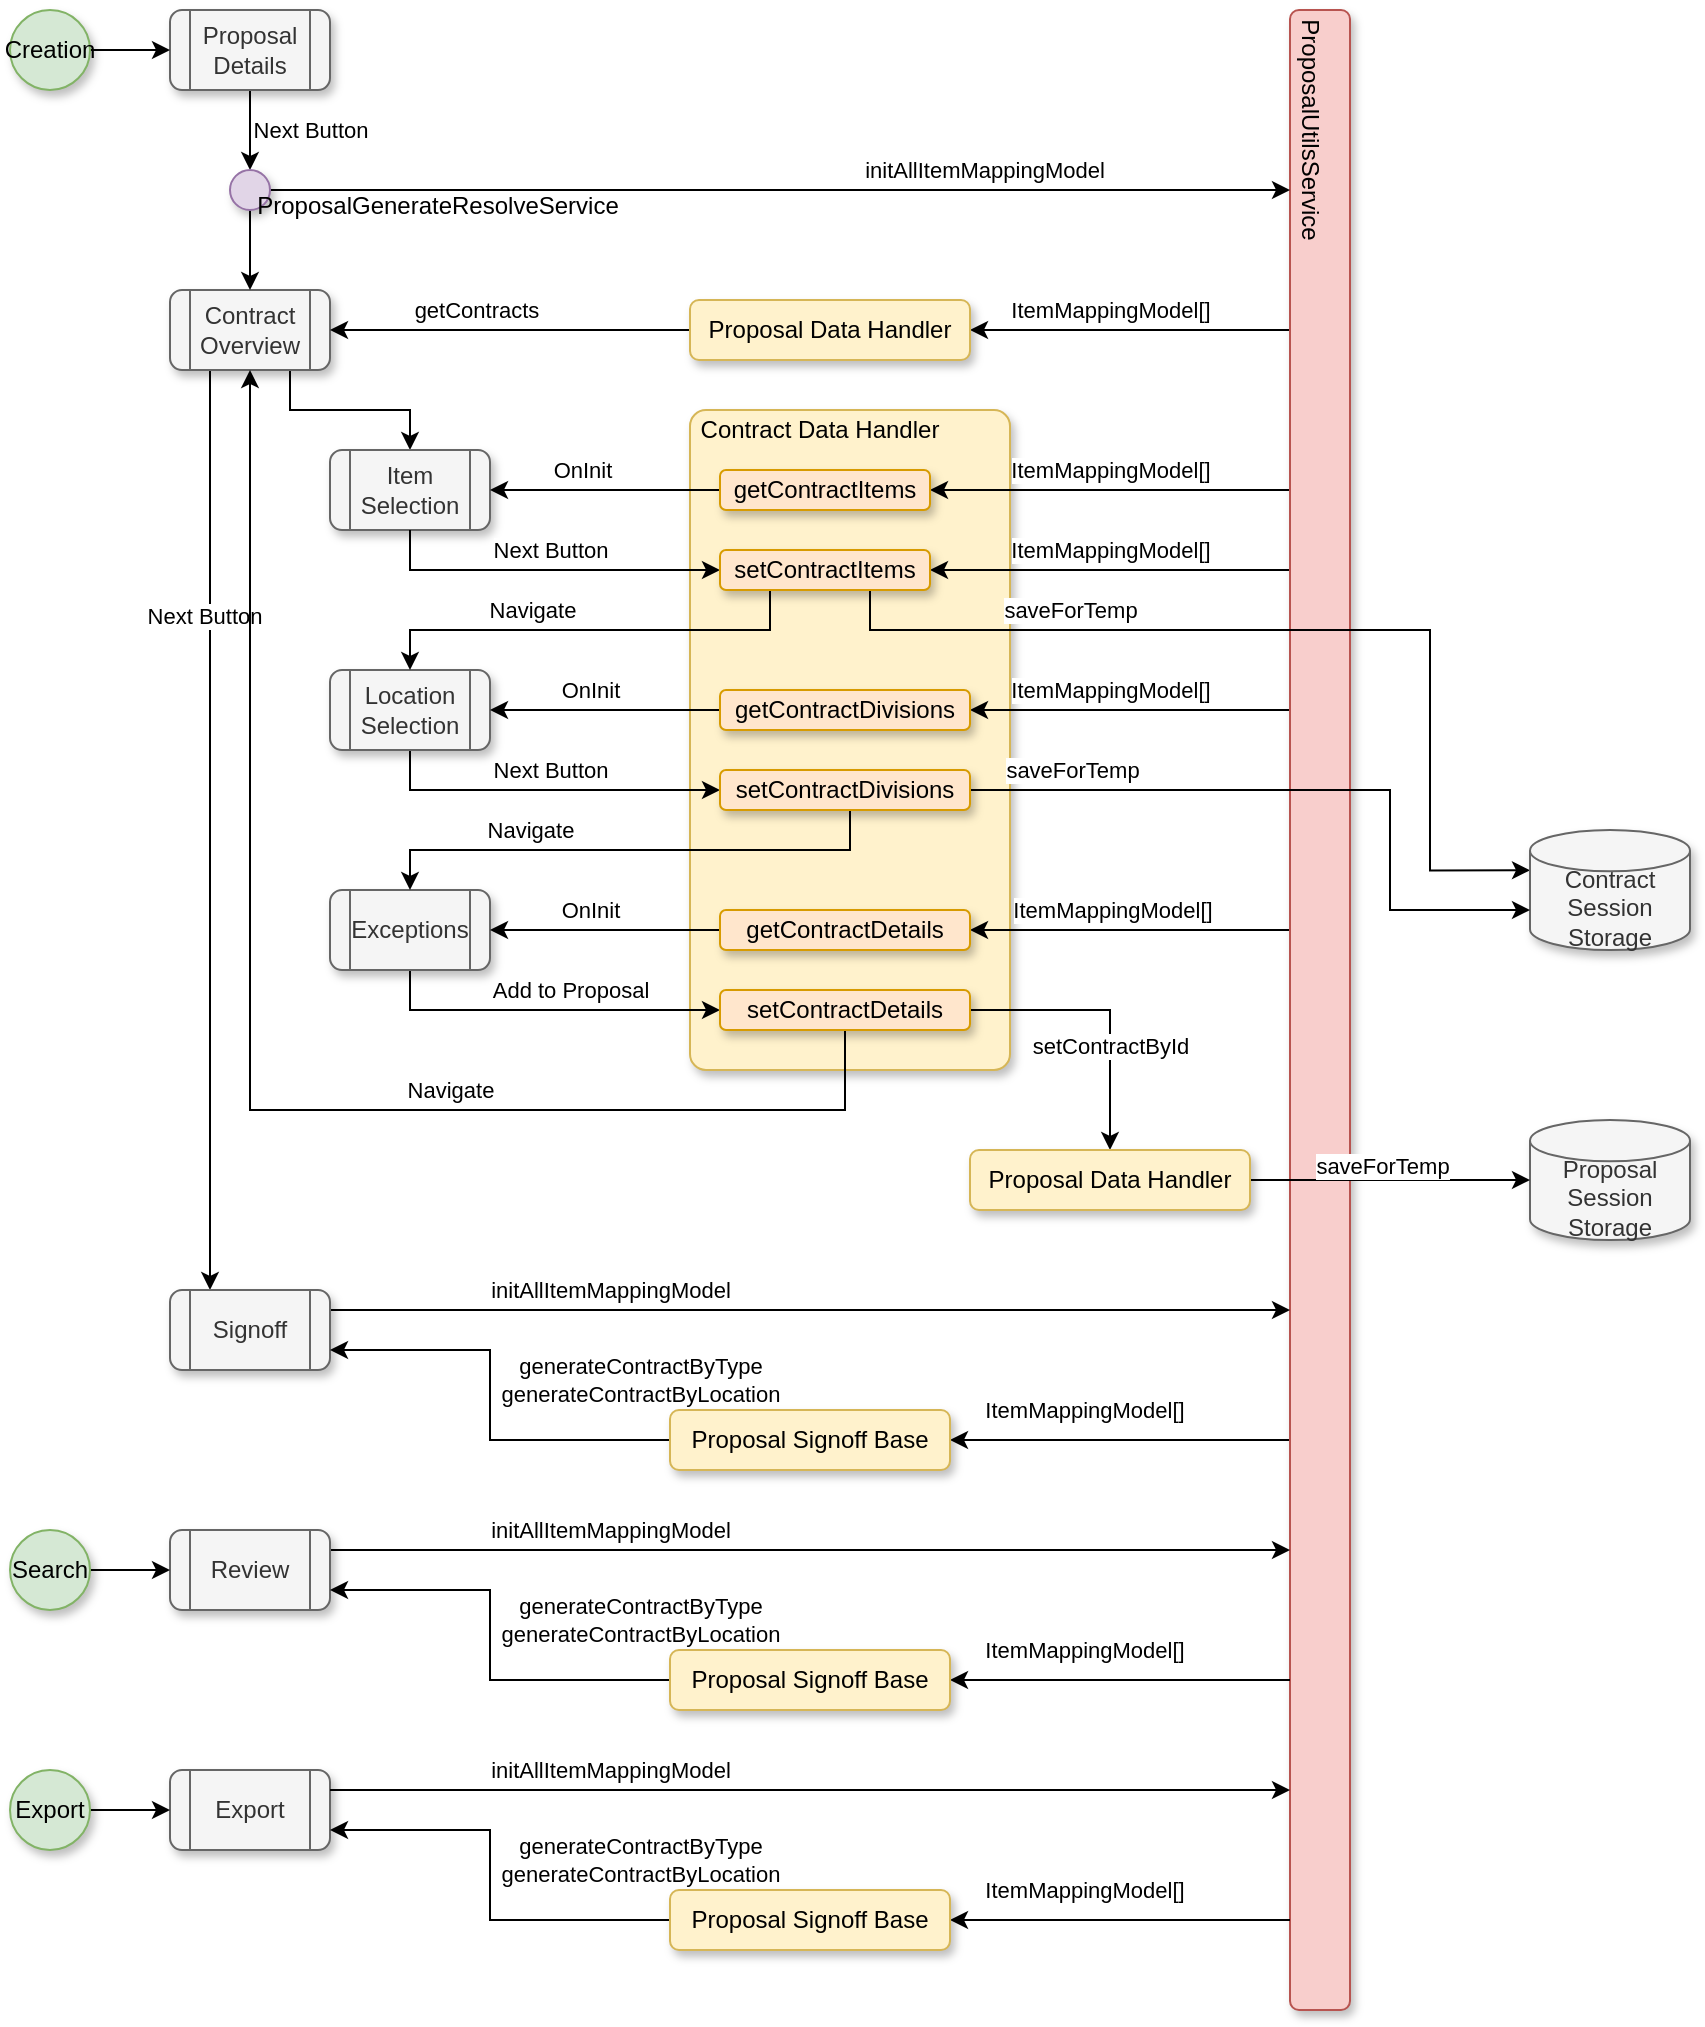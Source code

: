 <mxfile version="15.5.1" type="github"><diagram id="1pI1nAAoNkUCyqrbhEYH" name="Page-1"><mxGraphModel dx="2723" dy="1176" grid="1" gridSize="10" guides="1" tooltips="1" connect="1" arrows="1" fold="1" page="1" pageScale="1" pageWidth="827" pageHeight="1169" math="0" shadow="0"><root><mxCell id="0"/><mxCell id="1" parent="0"/><mxCell id="h2SNggaQ-RGqk0sQFzIF-45" value="" style="rounded=1;whiteSpace=wrap;html=1;shadow=1;glass=0;sketch=0;strokeColor=#d6b656;fillColor=#fff2cc;arcSize=5;" vertex="1" parent="1"><mxGeometry x="340" y="240" width="160" height="330" as="geometry"/></mxCell><mxCell id="h2SNggaQ-RGqk0sQFzIF-29" style="edgeStyle=orthogonalEdgeStyle;rounded=0;orthogonalLoop=1;jettySize=auto;html=1;entryX=1;entryY=0.5;entryDx=0;entryDy=0;" edge="1" parent="1" source="h2SNggaQ-RGqk0sQFzIF-1" target="h2SNggaQ-RGqk0sQFzIF-25"><mxGeometry relative="1" as="geometry"><Array as="points"><mxPoint x="520" y="200"/><mxPoint x="520" y="200"/></Array></mxGeometry></mxCell><mxCell id="h2SNggaQ-RGqk0sQFzIF-30" value="ItemMappingModel[]" style="edgeLabel;html=1;align=center;verticalAlign=middle;resizable=0;points=[];" vertex="1" connectable="0" parent="h2SNggaQ-RGqk0sQFzIF-29"><mxGeometry x="0.24" y="-1" relative="1" as="geometry"><mxPoint x="9" y="-9" as="offset"/></mxGeometry></mxCell><mxCell id="h2SNggaQ-RGqk0sQFzIF-38" style="edgeStyle=orthogonalEdgeStyle;rounded=0;orthogonalLoop=1;jettySize=auto;html=1;entryX=1;entryY=0.5;entryDx=0;entryDy=0;" edge="1" parent="1" source="h2SNggaQ-RGqk0sQFzIF-1" target="h2SNggaQ-RGqk0sQFzIF-24"><mxGeometry relative="1" as="geometry"><Array as="points"><mxPoint x="600" y="280"/><mxPoint x="600" y="280"/></Array></mxGeometry></mxCell><mxCell id="h2SNggaQ-RGqk0sQFzIF-39" value="ItemMappingModel[]" style="edgeLabel;html=1;align=center;verticalAlign=middle;resizable=0;points=[];" vertex="1" connectable="0" parent="h2SNggaQ-RGqk0sQFzIF-38"><mxGeometry x="0.267" y="3" relative="1" as="geometry"><mxPoint x="24" y="-13" as="offset"/></mxGeometry></mxCell><mxCell id="h2SNggaQ-RGqk0sQFzIF-47" style="edgeStyle=orthogonalEdgeStyle;rounded=0;orthogonalLoop=1;jettySize=auto;html=1;" edge="1" parent="1" source="h2SNggaQ-RGqk0sQFzIF-1" target="h2SNggaQ-RGqk0sQFzIF-40"><mxGeometry relative="1" as="geometry"><Array as="points"><mxPoint x="590" y="320"/><mxPoint x="590" y="320"/></Array></mxGeometry></mxCell><mxCell id="h2SNggaQ-RGqk0sQFzIF-48" value="ItemMappingModel[]" style="edgeLabel;html=1;align=center;verticalAlign=middle;resizable=0;points=[];" vertex="1" connectable="0" parent="h2SNggaQ-RGqk0sQFzIF-47"><mxGeometry x="0.351" y="2" relative="1" as="geometry"><mxPoint x="31" y="-12" as="offset"/></mxGeometry></mxCell><mxCell id="h2SNggaQ-RGqk0sQFzIF-54" style="edgeStyle=orthogonalEdgeStyle;rounded=0;orthogonalLoop=1;jettySize=auto;html=1;jumpStyle=none;sketch=0;shadow=0;jumpSize=6;entryX=1;entryY=0.5;entryDx=0;entryDy=0;" edge="1" parent="1" source="h2SNggaQ-RGqk0sQFzIF-1" target="h2SNggaQ-RGqk0sQFzIF-53"><mxGeometry relative="1" as="geometry"><Array as="points"><mxPoint x="510" y="390"/><mxPoint x="510" y="390"/></Array></mxGeometry></mxCell><mxCell id="h2SNggaQ-RGqk0sQFzIF-55" value="ItemMappingModel[]" style="edgeLabel;html=1;align=center;verticalAlign=middle;resizable=0;points=[];" vertex="1" connectable="0" parent="h2SNggaQ-RGqk0sQFzIF-54"><mxGeometry x="-0.312" relative="1" as="geometry"><mxPoint x="-35" y="-10" as="offset"/></mxGeometry></mxCell><mxCell id="h2SNggaQ-RGqk0sQFzIF-69" style="edgeStyle=orthogonalEdgeStyle;rounded=0;sketch=0;jumpStyle=none;jumpSize=6;orthogonalLoop=1;jettySize=auto;html=1;entryX=1;entryY=0.5;entryDx=0;entryDy=0;shadow=0;" edge="1" parent="1" source="h2SNggaQ-RGqk0sQFzIF-1" target="h2SNggaQ-RGqk0sQFzIF-68"><mxGeometry relative="1" as="geometry"><Array as="points"><mxPoint x="600" y="500"/><mxPoint x="600" y="500"/></Array></mxGeometry></mxCell><mxCell id="h2SNggaQ-RGqk0sQFzIF-70" value="ItemMappingModel[]" style="edgeLabel;html=1;align=center;verticalAlign=middle;resizable=0;points=[];" vertex="1" connectable="0" parent="h2SNggaQ-RGqk0sQFzIF-69"><mxGeometry x="0.309" relative="1" as="geometry"><mxPoint x="15" y="-10" as="offset"/></mxGeometry></mxCell><mxCell id="h2SNggaQ-RGqk0sQFzIF-88" style="edgeStyle=orthogonalEdgeStyle;rounded=0;sketch=0;jumpStyle=none;jumpSize=6;orthogonalLoop=1;jettySize=auto;html=1;entryX=1;entryY=0.5;entryDx=0;entryDy=0;shadow=0;" edge="1" parent="1" source="h2SNggaQ-RGqk0sQFzIF-1" target="h2SNggaQ-RGqk0sQFzIF-85"><mxGeometry relative="1" as="geometry"><Array as="points"><mxPoint x="540" y="755"/><mxPoint x="540" y="755"/></Array></mxGeometry></mxCell><mxCell id="h2SNggaQ-RGqk0sQFzIF-89" value="ItemMappingModel[]" style="edgeLabel;html=1;align=center;verticalAlign=middle;resizable=0;points=[];" vertex="1" connectable="0" parent="h2SNggaQ-RGqk0sQFzIF-88"><mxGeometry x="0.3" y="-2" relative="1" as="geometry"><mxPoint x="7" y="-13" as="offset"/></mxGeometry></mxCell><mxCell id="h2SNggaQ-RGqk0sQFzIF-1" value="" style="rounded=1;whiteSpace=wrap;html=1;fillColor=#f8cecc;strokeColor=#b85450;shadow=1;" vertex="1" parent="1"><mxGeometry x="640" y="40" width="30" height="1000" as="geometry"/></mxCell><mxCell id="h2SNggaQ-RGqk0sQFzIF-18" style="edgeStyle=orthogonalEdgeStyle;rounded=0;orthogonalLoop=1;jettySize=auto;html=1;" edge="1" parent="1" source="h2SNggaQ-RGqk0sQFzIF-2" target="h2SNggaQ-RGqk0sQFzIF-17"><mxGeometry relative="1" as="geometry"/></mxCell><mxCell id="h2SNggaQ-RGqk0sQFzIF-34" value="Next Button" style="edgeLabel;html=1;align=center;verticalAlign=middle;resizable=0;points=[];" vertex="1" connectable="0" parent="h2SNggaQ-RGqk0sQFzIF-18"><mxGeometry x="-0.789" relative="1" as="geometry"><mxPoint x="30" y="16" as="offset"/></mxGeometry></mxCell><mxCell id="h2SNggaQ-RGqk0sQFzIF-2" value="Proposal Details" style="shape=process;whiteSpace=wrap;html=1;backgroundOutline=1;size=0.125;rounded=1;fillColor=#f5f5f5;strokeColor=#666666;fontColor=#333333;glass=0;shadow=1;sketch=0;" vertex="1" parent="1"><mxGeometry x="80" y="40" width="80" height="40" as="geometry"/></mxCell><mxCell id="h2SNggaQ-RGqk0sQFzIF-26" style="edgeStyle=orthogonalEdgeStyle;rounded=0;orthogonalLoop=1;jettySize=auto;html=1;exitX=0.25;exitY=1;exitDx=0;exitDy=0;entryX=0.25;entryY=0;entryDx=0;entryDy=0;" edge="1" parent="1" source="h2SNggaQ-RGqk0sQFzIF-3" target="h2SNggaQ-RGqk0sQFzIF-7"><mxGeometry relative="1" as="geometry"/></mxCell><mxCell id="h2SNggaQ-RGqk0sQFzIF-44" value="Next Button" style="edgeLabel;html=1;align=center;verticalAlign=middle;resizable=0;points=[];" vertex="1" connectable="0" parent="h2SNggaQ-RGqk0sQFzIF-26"><mxGeometry x="-0.3" y="-3" relative="1" as="geometry"><mxPoint y="-38" as="offset"/></mxGeometry></mxCell><mxCell id="h2SNggaQ-RGqk0sQFzIF-31" style="edgeStyle=orthogonalEdgeStyle;rounded=0;orthogonalLoop=1;jettySize=auto;html=1;exitX=0.75;exitY=1;exitDx=0;exitDy=0;entryX=0.5;entryY=0;entryDx=0;entryDy=0;" edge="1" parent="1" source="h2SNggaQ-RGqk0sQFzIF-3" target="h2SNggaQ-RGqk0sQFzIF-4"><mxGeometry relative="1" as="geometry"/></mxCell><mxCell id="h2SNggaQ-RGqk0sQFzIF-3" value="Contract Overview" style="shape=process;whiteSpace=wrap;html=1;backgroundOutline=1;size=0.125;rounded=1;fillColor=#f5f5f5;strokeColor=#666666;fontColor=#333333;glass=0;shadow=1;sketch=0;" vertex="1" parent="1"><mxGeometry x="80" y="180" width="80" height="40" as="geometry"/></mxCell><mxCell id="h2SNggaQ-RGqk0sQFzIF-4" value="Item Selection" style="shape=process;whiteSpace=wrap;html=1;backgroundOutline=1;size=0.125;rounded=1;fillColor=#f5f5f5;strokeColor=#666666;fontColor=#333333;glass=0;shadow=1;sketch=0;" vertex="1" parent="1"><mxGeometry x="160" y="260" width="80" height="40" as="geometry"/></mxCell><mxCell id="h2SNggaQ-RGqk0sQFzIF-41" style="edgeStyle=orthogonalEdgeStyle;rounded=0;orthogonalLoop=1;jettySize=auto;html=1;entryX=0;entryY=0.5;entryDx=0;entryDy=0;exitX=0.5;exitY=1;exitDx=0;exitDy=0;" edge="1" parent="1" source="h2SNggaQ-RGqk0sQFzIF-4" target="h2SNggaQ-RGqk0sQFzIF-40"><mxGeometry relative="1" as="geometry"><Array as="points"><mxPoint x="200" y="320"/></Array></mxGeometry></mxCell><mxCell id="h2SNggaQ-RGqk0sQFzIF-64" value="Next Button" style="edgeLabel;html=1;align=center;verticalAlign=middle;resizable=0;points=[];" vertex="1" connectable="0" parent="h2SNggaQ-RGqk0sQFzIF-41"><mxGeometry x="0.2" y="2" relative="1" as="geometry"><mxPoint x="-15" y="-8" as="offset"/></mxGeometry></mxCell><mxCell id="h2SNggaQ-RGqk0sQFzIF-59" style="edgeStyle=orthogonalEdgeStyle;rounded=0;sketch=0;jumpStyle=none;jumpSize=6;orthogonalLoop=1;jettySize=auto;html=1;entryX=0;entryY=0.5;entryDx=0;entryDy=0;shadow=0;exitX=0.5;exitY=1;exitDx=0;exitDy=0;" edge="1" parent="1" source="h2SNggaQ-RGqk0sQFzIF-5" target="h2SNggaQ-RGqk0sQFzIF-58"><mxGeometry relative="1" as="geometry"/></mxCell><mxCell id="h2SNggaQ-RGqk0sQFzIF-60" value="Next Button" style="edgeLabel;html=1;align=center;verticalAlign=middle;resizable=0;points=[];" vertex="1" connectable="0" parent="h2SNggaQ-RGqk0sQFzIF-59"><mxGeometry x="-0.289" y="1" relative="1" as="geometry"><mxPoint x="28" y="-9" as="offset"/></mxGeometry></mxCell><mxCell id="h2SNggaQ-RGqk0sQFzIF-5" value="Location Selection" style="shape=process;whiteSpace=wrap;html=1;backgroundOutline=1;size=0.125;rounded=1;fillColor=#f5f5f5;strokeColor=#666666;fontColor=#333333;glass=0;shadow=1;sketch=0;" vertex="1" parent="1"><mxGeometry x="160" y="370" width="80" height="40" as="geometry"/></mxCell><mxCell id="h2SNggaQ-RGqk0sQFzIF-35" style="edgeStyle=orthogonalEdgeStyle;rounded=0;orthogonalLoop=1;jettySize=auto;html=1;entryX=0;entryY=0.5;entryDx=0;entryDy=0;exitX=0.5;exitY=1;exitDx=0;exitDy=0;" edge="1" parent="1" source="h2SNggaQ-RGqk0sQFzIF-6" target="h2SNggaQ-RGqk0sQFzIF-74"><mxGeometry relative="1" as="geometry"/></mxCell><mxCell id="h2SNggaQ-RGqk0sQFzIF-75" value="Add to Proposal" style="edgeLabel;html=1;align=center;verticalAlign=middle;resizable=0;points=[];" vertex="1" connectable="0" parent="h2SNggaQ-RGqk0sQFzIF-35"><mxGeometry x="0.032" y="3" relative="1" as="geometry"><mxPoint x="9" y="-7" as="offset"/></mxGeometry></mxCell><mxCell id="h2SNggaQ-RGqk0sQFzIF-6" value="Exceptions" style="shape=process;whiteSpace=wrap;html=1;backgroundOutline=1;size=0.125;rounded=1;fillColor=#f5f5f5;strokeColor=#666666;fontColor=#333333;glass=0;shadow=1;sketch=0;" vertex="1" parent="1"><mxGeometry x="160" y="480" width="80" height="40" as="geometry"/></mxCell><mxCell id="h2SNggaQ-RGqk0sQFzIF-86" style="edgeStyle=orthogonalEdgeStyle;rounded=0;sketch=0;jumpStyle=none;jumpSize=6;orthogonalLoop=1;jettySize=auto;html=1;shadow=0;exitX=1;exitY=0.25;exitDx=0;exitDy=0;" edge="1" parent="1" source="h2SNggaQ-RGqk0sQFzIF-7" target="h2SNggaQ-RGqk0sQFzIF-1"><mxGeometry relative="1" as="geometry"><Array as="points"><mxPoint x="400" y="690"/><mxPoint x="400" y="690"/></Array></mxGeometry></mxCell><mxCell id="h2SNggaQ-RGqk0sQFzIF-87" value="initAllItemMappingModel" style="edgeLabel;html=1;align=center;verticalAlign=middle;resizable=0;points=[];" vertex="1" connectable="0" parent="h2SNggaQ-RGqk0sQFzIF-86"><mxGeometry x="0.179" y="-1" relative="1" as="geometry"><mxPoint x="-143" y="-11" as="offset"/></mxGeometry></mxCell><mxCell id="h2SNggaQ-RGqk0sQFzIF-7" value="Signoff" style="shape=process;whiteSpace=wrap;html=1;backgroundOutline=1;size=0.125;rounded=1;fillColor=#f5f5f5;strokeColor=#666666;fontColor=#333333;glass=0;shadow=1;sketch=0;" vertex="1" parent="1"><mxGeometry x="80" y="680" width="80" height="40" as="geometry"/></mxCell><mxCell id="h2SNggaQ-RGqk0sQFzIF-93" style="edgeStyle=orthogonalEdgeStyle;rounded=0;sketch=0;jumpStyle=none;jumpSize=6;orthogonalLoop=1;jettySize=auto;html=1;shadow=0;exitX=1;exitY=0.25;exitDx=0;exitDy=0;" edge="1" parent="1" source="h2SNggaQ-RGqk0sQFzIF-8" target="h2SNggaQ-RGqk0sQFzIF-1"><mxGeometry relative="1" as="geometry"><Array as="points"><mxPoint x="400" y="810"/><mxPoint x="400" y="810"/></Array></mxGeometry></mxCell><mxCell id="h2SNggaQ-RGqk0sQFzIF-94" value="initAllItemMappingModel" style="edgeLabel;html=1;align=center;verticalAlign=middle;resizable=0;points=[];" vertex="1" connectable="0" parent="h2SNggaQ-RGqk0sQFzIF-93"><mxGeometry x="-0.435" y="1" relative="1" as="geometry"><mxPoint x="4" y="-9" as="offset"/></mxGeometry></mxCell><mxCell id="h2SNggaQ-RGqk0sQFzIF-8" value="Review" style="shape=process;whiteSpace=wrap;html=1;backgroundOutline=1;size=0.125;rounded=1;fillColor=#f5f5f5;strokeColor=#666666;fontColor=#333333;glass=0;shadow=1;sketch=0;" vertex="1" parent="1"><mxGeometry x="80" y="800" width="80" height="40" as="geometry"/></mxCell><mxCell id="h2SNggaQ-RGqk0sQFzIF-9" value="Export" style="shape=process;whiteSpace=wrap;html=1;backgroundOutline=1;size=0.125;rounded=1;fillColor=#f5f5f5;strokeColor=#666666;fontColor=#333333;glass=0;shadow=1;sketch=0;" vertex="1" parent="1"><mxGeometry x="80" y="920" width="80" height="40" as="geometry"/></mxCell><mxCell id="h2SNggaQ-RGqk0sQFzIF-11" value="ProposalUtilsService" style="text;html=1;strokeColor=none;fillColor=none;align=center;verticalAlign=middle;whiteSpace=wrap;rounded=0;shadow=1;glass=0;sketch=0;rotation=90;" vertex="1" parent="1"><mxGeometry x="590" y="90" width="120" height="20" as="geometry"/></mxCell><mxCell id="h2SNggaQ-RGqk0sQFzIF-19" style="edgeStyle=orthogonalEdgeStyle;rounded=0;orthogonalLoop=1;jettySize=auto;html=1;entryX=0.5;entryY=0;entryDx=0;entryDy=0;" edge="1" parent="1" source="h2SNggaQ-RGqk0sQFzIF-17" target="h2SNggaQ-RGqk0sQFzIF-3"><mxGeometry relative="1" as="geometry"/></mxCell><mxCell id="h2SNggaQ-RGqk0sQFzIF-21" style="edgeStyle=orthogonalEdgeStyle;rounded=0;orthogonalLoop=1;jettySize=auto;html=1;" edge="1" parent="1" source="h2SNggaQ-RGqk0sQFzIF-17" target="h2SNggaQ-RGqk0sQFzIF-1"><mxGeometry relative="1" as="geometry"><Array as="points"><mxPoint x="250" y="130"/><mxPoint x="250" y="130"/></Array></mxGeometry></mxCell><mxCell id="h2SNggaQ-RGqk0sQFzIF-23" value="initAllItemMappingModel" style="edgeLabel;html=1;align=center;verticalAlign=middle;resizable=0;points=[];" vertex="1" connectable="0" parent="h2SNggaQ-RGqk0sQFzIF-21"><mxGeometry x="-0.317" y="1" relative="1" as="geometry"><mxPoint x="183" y="-9" as="offset"/></mxGeometry></mxCell><mxCell id="h2SNggaQ-RGqk0sQFzIF-17" value="" style="ellipse;whiteSpace=wrap;html=1;aspect=fixed;rounded=1;shadow=1;glass=0;sketch=0;strokeColor=#9673a6;fillColor=#e1d5e7;" vertex="1" parent="1"><mxGeometry x="110" y="120" width="20" height="20" as="geometry"/></mxCell><mxCell id="h2SNggaQ-RGqk0sQFzIF-20" value="ProposalGenerateResolveService" style="text;html=1;strokeColor=none;fillColor=none;align=center;verticalAlign=middle;whiteSpace=wrap;rounded=0;shadow=1;glass=0;sketch=0;" vertex="1" parent="1"><mxGeometry x="124" y="130" width="180" height="15" as="geometry"/></mxCell><mxCell id="h2SNggaQ-RGqk0sQFzIF-36" style="edgeStyle=orthogonalEdgeStyle;rounded=0;orthogonalLoop=1;jettySize=auto;html=1;entryX=1;entryY=0.5;entryDx=0;entryDy=0;" edge="1" parent="1" source="h2SNggaQ-RGqk0sQFzIF-24" target="h2SNggaQ-RGqk0sQFzIF-4"><mxGeometry relative="1" as="geometry"/></mxCell><mxCell id="h2SNggaQ-RGqk0sQFzIF-65" value="OnInit" style="edgeLabel;html=1;align=center;verticalAlign=middle;resizable=0;points=[];" vertex="1" connectable="0" parent="h2SNggaQ-RGqk0sQFzIF-36"><mxGeometry x="0.198" y="-1" relative="1" as="geometry"><mxPoint y="-9" as="offset"/></mxGeometry></mxCell><mxCell id="h2SNggaQ-RGqk0sQFzIF-24" value="getContractItems" style="rounded=1;whiteSpace=wrap;html=1;shadow=1;glass=0;sketch=0;strokeColor=#d79b00;fillColor=#ffe6cc;" vertex="1" parent="1"><mxGeometry x="355" y="270" width="105" height="20" as="geometry"/></mxCell><mxCell id="h2SNggaQ-RGqk0sQFzIF-27" style="edgeStyle=orthogonalEdgeStyle;rounded=0;orthogonalLoop=1;jettySize=auto;html=1;entryX=1;entryY=0.5;entryDx=0;entryDy=0;" edge="1" parent="1" source="h2SNggaQ-RGqk0sQFzIF-25" target="h2SNggaQ-RGqk0sQFzIF-3"><mxGeometry relative="1" as="geometry"/></mxCell><mxCell id="h2SNggaQ-RGqk0sQFzIF-28" value="getContracts" style="edgeLabel;html=1;align=center;verticalAlign=middle;resizable=0;points=[];" vertex="1" connectable="0" parent="h2SNggaQ-RGqk0sQFzIF-27"><mxGeometry x="0.293" y="2" relative="1" as="geometry"><mxPoint x="9" y="-12" as="offset"/></mxGeometry></mxCell><mxCell id="h2SNggaQ-RGqk0sQFzIF-25" value="Proposal Data Handler" style="rounded=1;whiteSpace=wrap;html=1;shadow=1;glass=0;sketch=0;strokeColor=#d6b656;fillColor=#fff2cc;" vertex="1" parent="1"><mxGeometry x="340" y="185" width="140" height="30" as="geometry"/></mxCell><mxCell id="h2SNggaQ-RGqk0sQFzIF-50" style="edgeStyle=orthogonalEdgeStyle;rounded=0;orthogonalLoop=1;jettySize=auto;html=1;entryX=0;entryY=0;entryDx=0;entryDy=20.157;entryPerimeter=0;exitX=0.75;exitY=1;exitDx=0;exitDy=0;" edge="1" parent="1" source="h2SNggaQ-RGqk0sQFzIF-40" target="h2SNggaQ-RGqk0sQFzIF-49"><mxGeometry relative="1" as="geometry"><Array as="points"><mxPoint x="430" y="350"/><mxPoint x="710" y="350"/><mxPoint x="710" y="470"/></Array></mxGeometry></mxCell><mxCell id="h2SNggaQ-RGqk0sQFzIF-66" value="saveForTemp" style="edgeLabel;html=1;align=center;verticalAlign=middle;resizable=0;points=[];" vertex="1" connectable="0" parent="h2SNggaQ-RGqk0sQFzIF-50"><mxGeometry x="-0.44" y="2" relative="1" as="geometry"><mxPoint x="-9" y="-8" as="offset"/></mxGeometry></mxCell><mxCell id="h2SNggaQ-RGqk0sQFzIF-51" style="edgeStyle=orthogonalEdgeStyle;rounded=0;orthogonalLoop=1;jettySize=auto;html=1;entryX=1;entryY=0.5;entryDx=0;entryDy=0;exitX=0;exitY=0.5;exitDx=0;exitDy=0;" edge="1" parent="1" source="h2SNggaQ-RGqk0sQFzIF-53" target="h2SNggaQ-RGqk0sQFzIF-5"><mxGeometry relative="1" as="geometry"/></mxCell><mxCell id="h2SNggaQ-RGqk0sQFzIF-52" value="OnInit" style="edgeLabel;html=1;align=center;verticalAlign=middle;resizable=0;points=[];" vertex="1" connectable="0" parent="h2SNggaQ-RGqk0sQFzIF-51"><mxGeometry x="0.356" y="-2" relative="1" as="geometry"><mxPoint x="13" y="-8" as="offset"/></mxGeometry></mxCell><mxCell id="h2SNggaQ-RGqk0sQFzIF-56" style="edgeStyle=orthogonalEdgeStyle;rounded=0;sketch=0;jumpStyle=none;jumpSize=6;orthogonalLoop=1;jettySize=auto;html=1;entryX=0.5;entryY=0;entryDx=0;entryDy=0;shadow=0;exitX=0.25;exitY=1;exitDx=0;exitDy=0;" edge="1" parent="1" source="h2SNggaQ-RGqk0sQFzIF-40" target="h2SNggaQ-RGqk0sQFzIF-5"><mxGeometry relative="1" as="geometry"><Array as="points"><mxPoint x="380" y="350"/><mxPoint x="200" y="350"/></Array></mxGeometry></mxCell><mxCell id="h2SNggaQ-RGqk0sQFzIF-57" value="Navigate" style="edgeLabel;html=1;align=center;verticalAlign=middle;resizable=0;points=[];" vertex="1" connectable="0" parent="h2SNggaQ-RGqk0sQFzIF-56"><mxGeometry x="0.202" y="-1" relative="1" as="geometry"><mxPoint x="-8" y="-9" as="offset"/></mxGeometry></mxCell><mxCell id="h2SNggaQ-RGqk0sQFzIF-40" value="setContractItems" style="rounded=1;whiteSpace=wrap;html=1;shadow=1;glass=0;sketch=0;strokeColor=#d79b00;fillColor=#ffe6cc;" vertex="1" parent="1"><mxGeometry x="355" y="310" width="105" height="20" as="geometry"/></mxCell><mxCell id="h2SNggaQ-RGqk0sQFzIF-46" value="Contract Data Handler" style="text;html=1;strokeColor=none;fillColor=none;align=center;verticalAlign=middle;whiteSpace=wrap;rounded=0;shadow=1;glass=0;sketch=0;" vertex="1" parent="1"><mxGeometry x="340" y="240" width="130" height="20" as="geometry"/></mxCell><mxCell id="h2SNggaQ-RGqk0sQFzIF-49" value="Contract Session Storage" style="shape=cylinder3;whiteSpace=wrap;html=1;boundedLbl=1;backgroundOutline=1;size=10.315;rounded=1;shadow=1;glass=0;sketch=0;strokeColor=#666666;fillColor=#f5f5f5;fontColor=#333333;" vertex="1" parent="1"><mxGeometry x="760" y="450" width="80" height="60" as="geometry"/></mxCell><mxCell id="h2SNggaQ-RGqk0sQFzIF-53" value="getContractDivisions" style="rounded=1;whiteSpace=wrap;html=1;shadow=1;glass=0;sketch=0;strokeColor=#d79b00;fillColor=#ffe6cc;" vertex="1" parent="1"><mxGeometry x="355" y="380" width="125" height="20" as="geometry"/></mxCell><mxCell id="h2SNggaQ-RGqk0sQFzIF-61" style="edgeStyle=orthogonalEdgeStyle;rounded=0;sketch=0;jumpStyle=none;jumpSize=6;orthogonalLoop=1;jettySize=auto;html=1;shadow=0;" edge="1" parent="1" source="h2SNggaQ-RGqk0sQFzIF-58"><mxGeometry relative="1" as="geometry"><mxPoint x="760" y="490" as="targetPoint"/><Array as="points"><mxPoint x="690" y="430"/><mxPoint x="690" y="490"/><mxPoint x="760" y="490"/></Array></mxGeometry></mxCell><mxCell id="h2SNggaQ-RGqk0sQFzIF-67" value="saveForTemp" style="edgeLabel;html=1;align=center;verticalAlign=middle;resizable=0;points=[];" vertex="1" connectable="0" parent="h2SNggaQ-RGqk0sQFzIF-61"><mxGeometry x="-0.562" relative="1" as="geometry"><mxPoint x="-24" y="-10" as="offset"/></mxGeometry></mxCell><mxCell id="h2SNggaQ-RGqk0sQFzIF-62" style="edgeStyle=orthogonalEdgeStyle;rounded=0;sketch=0;jumpStyle=none;jumpSize=6;orthogonalLoop=1;jettySize=auto;html=1;entryX=0.5;entryY=0;entryDx=0;entryDy=0;shadow=0;" edge="1" parent="1" source="h2SNggaQ-RGqk0sQFzIF-58" target="h2SNggaQ-RGqk0sQFzIF-6"><mxGeometry relative="1" as="geometry"><Array as="points"><mxPoint x="420" y="460"/><mxPoint x="200" y="460"/></Array></mxGeometry></mxCell><mxCell id="h2SNggaQ-RGqk0sQFzIF-63" value="Navigate" style="edgeLabel;html=1;align=center;verticalAlign=middle;resizable=0;points=[];" vertex="1" connectable="0" parent="h2SNggaQ-RGqk0sQFzIF-62"><mxGeometry x="0.402" y="-2" relative="1" as="geometry"><mxPoint x="2" y="-8" as="offset"/></mxGeometry></mxCell><mxCell id="h2SNggaQ-RGqk0sQFzIF-58" value="setContractDivisions" style="rounded=1;whiteSpace=wrap;html=1;shadow=1;glass=0;sketch=0;strokeColor=#d79b00;fillColor=#ffe6cc;" vertex="1" parent="1"><mxGeometry x="355" y="420" width="125" height="20" as="geometry"/></mxCell><mxCell id="h2SNggaQ-RGqk0sQFzIF-71" style="edgeStyle=orthogonalEdgeStyle;rounded=0;sketch=0;jumpStyle=none;jumpSize=6;orthogonalLoop=1;jettySize=auto;html=1;entryX=1;entryY=0.5;entryDx=0;entryDy=0;shadow=0;" edge="1" parent="1" source="h2SNggaQ-RGqk0sQFzIF-68" target="h2SNggaQ-RGqk0sQFzIF-6"><mxGeometry relative="1" as="geometry"/></mxCell><mxCell id="h2SNggaQ-RGqk0sQFzIF-72" value="OnInit" style="edgeLabel;html=1;align=center;verticalAlign=middle;resizable=0;points=[];" vertex="1" connectable="0" parent="h2SNggaQ-RGqk0sQFzIF-71"><mxGeometry x="0.206" y="-1" relative="1" as="geometry"><mxPoint x="4" y="-9" as="offset"/></mxGeometry></mxCell><mxCell id="h2SNggaQ-RGqk0sQFzIF-68" value="getContractDetails" style="rounded=1;whiteSpace=wrap;html=1;shadow=1;glass=0;sketch=0;strokeColor=#d79b00;fillColor=#ffe6cc;" vertex="1" parent="1"><mxGeometry x="355" y="490" width="125" height="20" as="geometry"/></mxCell><mxCell id="h2SNggaQ-RGqk0sQFzIF-73" value="Proposal Session Storage" style="shape=cylinder3;whiteSpace=wrap;html=1;boundedLbl=1;backgroundOutline=1;size=10.315;rounded=1;shadow=1;glass=0;sketch=0;strokeColor=#666666;fillColor=#f5f5f5;fontColor=#333333;" vertex="1" parent="1"><mxGeometry x="760" y="595" width="80" height="60" as="geometry"/></mxCell><mxCell id="h2SNggaQ-RGqk0sQFzIF-78" style="edgeStyle=orthogonalEdgeStyle;rounded=0;sketch=0;jumpStyle=none;jumpSize=6;orthogonalLoop=1;jettySize=auto;html=1;entryX=0.5;entryY=0;entryDx=0;entryDy=0;shadow=0;exitX=1;exitY=0.5;exitDx=0;exitDy=0;" edge="1" parent="1" source="h2SNggaQ-RGqk0sQFzIF-74" target="h2SNggaQ-RGqk0sQFzIF-77"><mxGeometry relative="1" as="geometry"/></mxCell><mxCell id="h2SNggaQ-RGqk0sQFzIF-83" value="setContractById" style="edgeLabel;html=1;align=center;verticalAlign=middle;resizable=0;points=[];" vertex="1" connectable="0" parent="h2SNggaQ-RGqk0sQFzIF-78"><mxGeometry x="0.26" relative="1" as="geometry"><mxPoint as="offset"/></mxGeometry></mxCell><mxCell id="h2SNggaQ-RGqk0sQFzIF-81" style="edgeStyle=orthogonalEdgeStyle;rounded=0;sketch=0;jumpStyle=none;jumpSize=6;orthogonalLoop=1;jettySize=auto;html=1;shadow=0;entryX=0.5;entryY=1;entryDx=0;entryDy=0;" edge="1" parent="1" source="h2SNggaQ-RGqk0sQFzIF-74" target="h2SNggaQ-RGqk0sQFzIF-3"><mxGeometry relative="1" as="geometry"><mxPoint x="417.5" y="600" as="targetPoint"/><Array as="points"><mxPoint x="418" y="590"/><mxPoint x="120" y="590"/></Array></mxGeometry></mxCell><mxCell id="h2SNggaQ-RGqk0sQFzIF-82" value="Navigate" style="edgeLabel;html=1;align=center;verticalAlign=middle;resizable=0;points=[];" vertex="1" connectable="0" parent="h2SNggaQ-RGqk0sQFzIF-81"><mxGeometry x="-0.356" y="1" relative="1" as="geometry"><mxPoint x="-10" y="-11" as="offset"/></mxGeometry></mxCell><mxCell id="h2SNggaQ-RGqk0sQFzIF-74" value="setContractDetails" style="rounded=1;whiteSpace=wrap;html=1;shadow=1;glass=0;sketch=0;strokeColor=#d79b00;fillColor=#ffe6cc;" vertex="1" parent="1"><mxGeometry x="355" y="530" width="125" height="20" as="geometry"/></mxCell><mxCell id="h2SNggaQ-RGqk0sQFzIF-79" style="edgeStyle=orthogonalEdgeStyle;rounded=0;sketch=0;jumpStyle=none;jumpSize=6;orthogonalLoop=1;jettySize=auto;html=1;entryX=0;entryY=0.5;entryDx=0;entryDy=0;entryPerimeter=0;shadow=0;exitX=1;exitY=0.5;exitDx=0;exitDy=0;" edge="1" parent="1" source="h2SNggaQ-RGqk0sQFzIF-77" target="h2SNggaQ-RGqk0sQFzIF-73"><mxGeometry relative="1" as="geometry"><Array as="points"><mxPoint x="740" y="625"/><mxPoint x="740" y="625"/></Array></mxGeometry></mxCell><mxCell id="h2SNggaQ-RGqk0sQFzIF-84" value="saveForTemp" style="edgeLabel;html=1;align=center;verticalAlign=middle;resizable=0;points=[];" vertex="1" connectable="0" parent="h2SNggaQ-RGqk0sQFzIF-79"><mxGeometry x="-0.061" relative="1" as="geometry"><mxPoint y="-7" as="offset"/></mxGeometry></mxCell><mxCell id="h2SNggaQ-RGqk0sQFzIF-77" value="Proposal Data Handler" style="rounded=1;whiteSpace=wrap;html=1;shadow=1;glass=0;sketch=0;strokeColor=#d6b656;fillColor=#fff2cc;" vertex="1" parent="1"><mxGeometry x="480" y="610" width="140" height="30" as="geometry"/></mxCell><mxCell id="h2SNggaQ-RGqk0sQFzIF-90" style="edgeStyle=orthogonalEdgeStyle;rounded=0;sketch=0;jumpStyle=none;jumpSize=6;orthogonalLoop=1;jettySize=auto;html=1;entryX=1;entryY=0.75;entryDx=0;entryDy=0;shadow=0;" edge="1" parent="1" source="h2SNggaQ-RGqk0sQFzIF-85" target="h2SNggaQ-RGqk0sQFzIF-7"><mxGeometry relative="1" as="geometry"><Array as="points"><mxPoint x="240" y="755"/><mxPoint x="240" y="710"/></Array></mxGeometry></mxCell><mxCell id="h2SNggaQ-RGqk0sQFzIF-91" value="generateContractByType&lt;br&gt;generateContractByLocation" style="edgeLabel;html=1;align=center;verticalAlign=middle;resizable=0;points=[];" vertex="1" connectable="0" parent="h2SNggaQ-RGqk0sQFzIF-90"><mxGeometry x="0.099" relative="1" as="geometry"><mxPoint x="75" y="-2" as="offset"/></mxGeometry></mxCell><mxCell id="h2SNggaQ-RGqk0sQFzIF-85" value="Proposal Signoff Base" style="rounded=1;whiteSpace=wrap;html=1;shadow=1;glass=0;sketch=0;strokeColor=#d6b656;fillColor=#fff2cc;" vertex="1" parent="1"><mxGeometry x="330" y="740" width="140" height="30" as="geometry"/></mxCell><mxCell id="h2SNggaQ-RGqk0sQFzIF-95" style="edgeStyle=orthogonalEdgeStyle;rounded=0;sketch=0;jumpStyle=none;jumpSize=6;orthogonalLoop=1;jettySize=auto;html=1;entryX=1;entryY=0.5;entryDx=0;entryDy=0;shadow=0;" edge="1" parent="1" target="h2SNggaQ-RGqk0sQFzIF-99" source="h2SNggaQ-RGqk0sQFzIF-1"><mxGeometry relative="1" as="geometry"><mxPoint x="640" y="875" as="sourcePoint"/><Array as="points"><mxPoint x="600" y="875"/><mxPoint x="600" y="875"/></Array></mxGeometry></mxCell><mxCell id="h2SNggaQ-RGqk0sQFzIF-96" value="ItemMappingModel[]" style="edgeLabel;html=1;align=center;verticalAlign=middle;resizable=0;points=[];" vertex="1" connectable="0" parent="h2SNggaQ-RGqk0sQFzIF-95"><mxGeometry x="0.3" y="-2" relative="1" as="geometry"><mxPoint x="7" y="-13" as="offset"/></mxGeometry></mxCell><mxCell id="h2SNggaQ-RGqk0sQFzIF-97" style="edgeStyle=orthogonalEdgeStyle;rounded=0;sketch=0;jumpStyle=none;jumpSize=6;orthogonalLoop=1;jettySize=auto;html=1;shadow=0;" edge="1" parent="1" source="h2SNggaQ-RGqk0sQFzIF-99"><mxGeometry relative="1" as="geometry"><mxPoint x="160" y="830" as="targetPoint"/><Array as="points"><mxPoint x="240" y="875"/><mxPoint x="240" y="830"/></Array></mxGeometry></mxCell><mxCell id="h2SNggaQ-RGqk0sQFzIF-98" value="generateContractByType&lt;br&gt;generateContractByLocation" style="edgeLabel;html=1;align=center;verticalAlign=middle;resizable=0;points=[];" vertex="1" connectable="0" parent="h2SNggaQ-RGqk0sQFzIF-97"><mxGeometry x="0.099" relative="1" as="geometry"><mxPoint x="75" y="-2" as="offset"/></mxGeometry></mxCell><mxCell id="h2SNggaQ-RGqk0sQFzIF-99" value="Proposal Signoff Base" style="rounded=1;whiteSpace=wrap;html=1;shadow=1;glass=0;sketch=0;strokeColor=#d6b656;fillColor=#fff2cc;" vertex="1" parent="1"><mxGeometry x="330" y="860" width="140" height="30" as="geometry"/></mxCell><mxCell id="h2SNggaQ-RGqk0sQFzIF-100" style="edgeStyle=orthogonalEdgeStyle;rounded=0;sketch=0;jumpStyle=none;jumpSize=6;orthogonalLoop=1;jettySize=auto;html=1;entryX=1;entryY=0.5;entryDx=0;entryDy=0;shadow=0;" edge="1" parent="1" target="h2SNggaQ-RGqk0sQFzIF-104" source="h2SNggaQ-RGqk0sQFzIF-1"><mxGeometry relative="1" as="geometry"><mxPoint x="660" y="1015" as="sourcePoint"/><Array as="points"><mxPoint x="520" y="995"/><mxPoint x="520" y="995"/></Array></mxGeometry></mxCell><mxCell id="h2SNggaQ-RGqk0sQFzIF-101" value="ItemMappingModel[]" style="edgeLabel;html=1;align=center;verticalAlign=middle;resizable=0;points=[];" vertex="1" connectable="0" parent="h2SNggaQ-RGqk0sQFzIF-100"><mxGeometry x="0.3" y="-2" relative="1" as="geometry"><mxPoint x="7" y="-13" as="offset"/></mxGeometry></mxCell><mxCell id="h2SNggaQ-RGqk0sQFzIF-102" style="edgeStyle=orthogonalEdgeStyle;rounded=0;sketch=0;jumpStyle=none;jumpSize=6;orthogonalLoop=1;jettySize=auto;html=1;entryX=1;entryY=0.75;entryDx=0;entryDy=0;shadow=0;" edge="1" parent="1" source="h2SNggaQ-RGqk0sQFzIF-104" target="h2SNggaQ-RGqk0sQFzIF-9"><mxGeometry relative="1" as="geometry"><mxPoint x="180" y="970" as="targetPoint"/><Array as="points"><mxPoint x="240" y="995"/><mxPoint x="240" y="950"/></Array></mxGeometry></mxCell><mxCell id="h2SNggaQ-RGqk0sQFzIF-103" value="generateContractByType&lt;br&gt;generateContractByLocation" style="edgeLabel;html=1;align=center;verticalAlign=middle;resizable=0;points=[];" vertex="1" connectable="0" parent="h2SNggaQ-RGqk0sQFzIF-102"><mxGeometry x="0.099" relative="1" as="geometry"><mxPoint x="75" y="-2" as="offset"/></mxGeometry></mxCell><mxCell id="h2SNggaQ-RGqk0sQFzIF-104" value="Proposal Signoff Base" style="rounded=1;whiteSpace=wrap;html=1;shadow=1;glass=0;sketch=0;strokeColor=#d6b656;fillColor=#fff2cc;" vertex="1" parent="1"><mxGeometry x="330" y="980" width="140" height="30" as="geometry"/></mxCell><mxCell id="h2SNggaQ-RGqk0sQFzIF-105" style="edgeStyle=orthogonalEdgeStyle;rounded=0;sketch=0;jumpStyle=none;jumpSize=6;orthogonalLoop=1;jettySize=auto;html=1;shadow=0;exitX=1;exitY=0.25;exitDx=0;exitDy=0;" edge="1" parent="1" source="h2SNggaQ-RGqk0sQFzIF-9" target="h2SNggaQ-RGqk0sQFzIF-1"><mxGeometry relative="1" as="geometry"><mxPoint x="180" y="930" as="sourcePoint"/><mxPoint x="660" y="930" as="targetPoint"/><Array as="points"><mxPoint x="490" y="930"/><mxPoint x="490" y="930"/></Array></mxGeometry></mxCell><mxCell id="h2SNggaQ-RGqk0sQFzIF-106" value="initAllItemMappingModel" style="edgeLabel;html=1;align=center;verticalAlign=middle;resizable=0;points=[];" vertex="1" connectable="0" parent="h2SNggaQ-RGqk0sQFzIF-105"><mxGeometry x="-0.435" y="1" relative="1" as="geometry"><mxPoint x="4" y="-9" as="offset"/></mxGeometry></mxCell><mxCell id="h2SNggaQ-RGqk0sQFzIF-110" style="edgeStyle=orthogonalEdgeStyle;rounded=0;sketch=0;jumpStyle=none;jumpSize=6;orthogonalLoop=1;jettySize=auto;html=1;entryX=0;entryY=0.5;entryDx=0;entryDy=0;shadow=0;" edge="1" parent="1" source="h2SNggaQ-RGqk0sQFzIF-107" target="h2SNggaQ-RGqk0sQFzIF-2"><mxGeometry relative="1" as="geometry"/></mxCell><mxCell id="h2SNggaQ-RGqk0sQFzIF-107" value="Creation" style="ellipse;whiteSpace=wrap;html=1;aspect=fixed;rounded=1;shadow=1;glass=0;sketch=0;strokeColor=#82b366;fillColor=#d5e8d4;" vertex="1" parent="1"><mxGeometry y="40" width="40" height="40" as="geometry"/></mxCell><mxCell id="h2SNggaQ-RGqk0sQFzIF-109" style="edgeStyle=orthogonalEdgeStyle;rounded=0;sketch=0;jumpStyle=none;jumpSize=6;orthogonalLoop=1;jettySize=auto;html=1;entryX=0;entryY=0.5;entryDx=0;entryDy=0;shadow=0;" edge="1" parent="1" source="h2SNggaQ-RGqk0sQFzIF-108" target="h2SNggaQ-RGqk0sQFzIF-8"><mxGeometry relative="1" as="geometry"/></mxCell><mxCell id="h2SNggaQ-RGqk0sQFzIF-108" value="Search" style="ellipse;whiteSpace=wrap;html=1;aspect=fixed;rounded=1;shadow=1;glass=0;sketch=0;strokeColor=#82b366;fillColor=#d5e8d4;" vertex="1" parent="1"><mxGeometry y="800" width="40" height="40" as="geometry"/></mxCell><mxCell id="h2SNggaQ-RGqk0sQFzIF-112" style="edgeStyle=orthogonalEdgeStyle;rounded=0;sketch=0;jumpStyle=none;jumpSize=6;orthogonalLoop=1;jettySize=auto;html=1;entryX=0;entryY=0.5;entryDx=0;entryDy=0;shadow=0;" edge="1" parent="1" source="h2SNggaQ-RGqk0sQFzIF-111" target="h2SNggaQ-RGqk0sQFzIF-9"><mxGeometry relative="1" as="geometry"/></mxCell><mxCell id="h2SNggaQ-RGqk0sQFzIF-111" value="Export" style="ellipse;whiteSpace=wrap;html=1;aspect=fixed;rounded=1;shadow=1;glass=0;sketch=0;strokeColor=#82b366;fillColor=#d5e8d4;" vertex="1" parent="1"><mxGeometry y="920" width="40" height="40" as="geometry"/></mxCell></root></mxGraphModel></diagram></mxfile>
